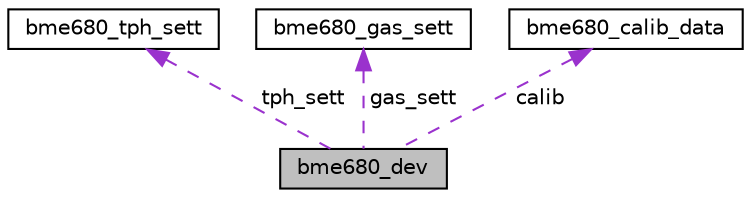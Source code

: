 digraph "bme680_dev"
{
 // LATEX_PDF_SIZE
  edge [fontname="Helvetica",fontsize="10",labelfontname="Helvetica",labelfontsize="10"];
  node [fontname="Helvetica",fontsize="10",shape=record];
  Node1 [label="bme680_dev",height=0.2,width=0.4,color="black", fillcolor="grey75", style="filled", fontcolor="black",tooltip="BME680 device structure."];
  Node2 -> Node1 [dir="back",color="darkorchid3",fontsize="10",style="dashed",label=" tph_sett" ];
  Node2 [label="bme680_tph_sett",height=0.2,width=0.4,color="black", fillcolor="white", style="filled",URL="$structbme680__tph__sett.html",tooltip="BME680 sensor settings structure which comprises of ODR, over-sampling and filter settings."];
  Node3 -> Node1 [dir="back",color="darkorchid3",fontsize="10",style="dashed",label=" gas_sett" ];
  Node3 [label="bme680_gas_sett",height=0.2,width=0.4,color="black", fillcolor="white", style="filled",URL="$structbme680__gas__sett.html",tooltip="BME680 gas sensor which comprises of gas settings and status parameters."];
  Node4 -> Node1 [dir="back",color="darkorchid3",fontsize="10",style="dashed",label=" calib" ];
  Node4 [label="bme680_calib_data",height=0.2,width=0.4,color="black", fillcolor="white", style="filled",URL="$structbme680__calib__data.html",tooltip="Structure to hold the Calibration data."];
}
